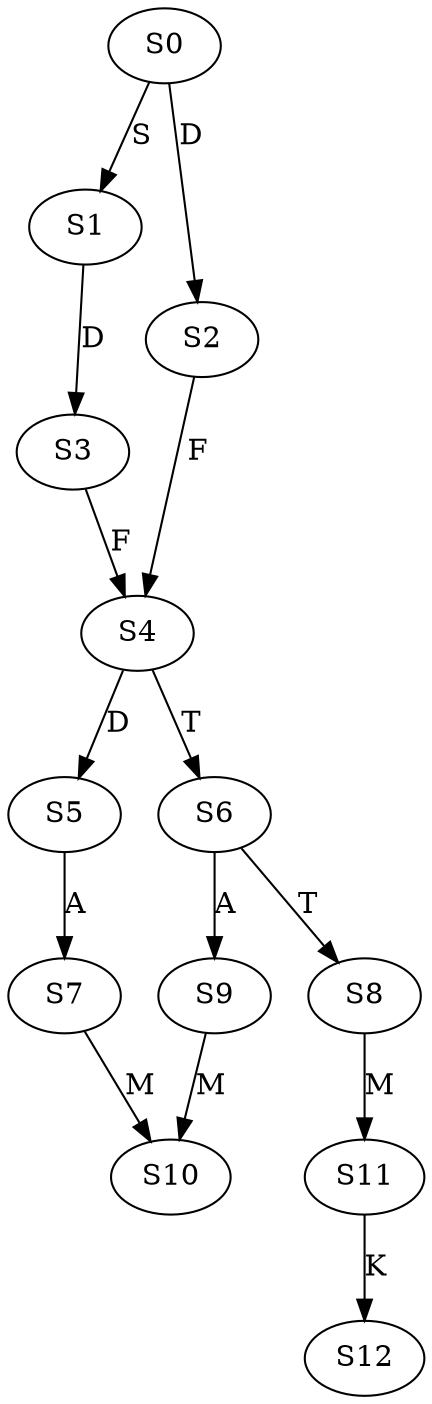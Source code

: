 strict digraph  {
	S0 -> S1 [ label = S ];
	S0 -> S2 [ label = D ];
	S1 -> S3 [ label = D ];
	S2 -> S4 [ label = F ];
	S3 -> S4 [ label = F ];
	S4 -> S5 [ label = D ];
	S4 -> S6 [ label = T ];
	S5 -> S7 [ label = A ];
	S6 -> S8 [ label = T ];
	S6 -> S9 [ label = A ];
	S7 -> S10 [ label = M ];
	S8 -> S11 [ label = M ];
	S9 -> S10 [ label = M ];
	S11 -> S12 [ label = K ];
}
